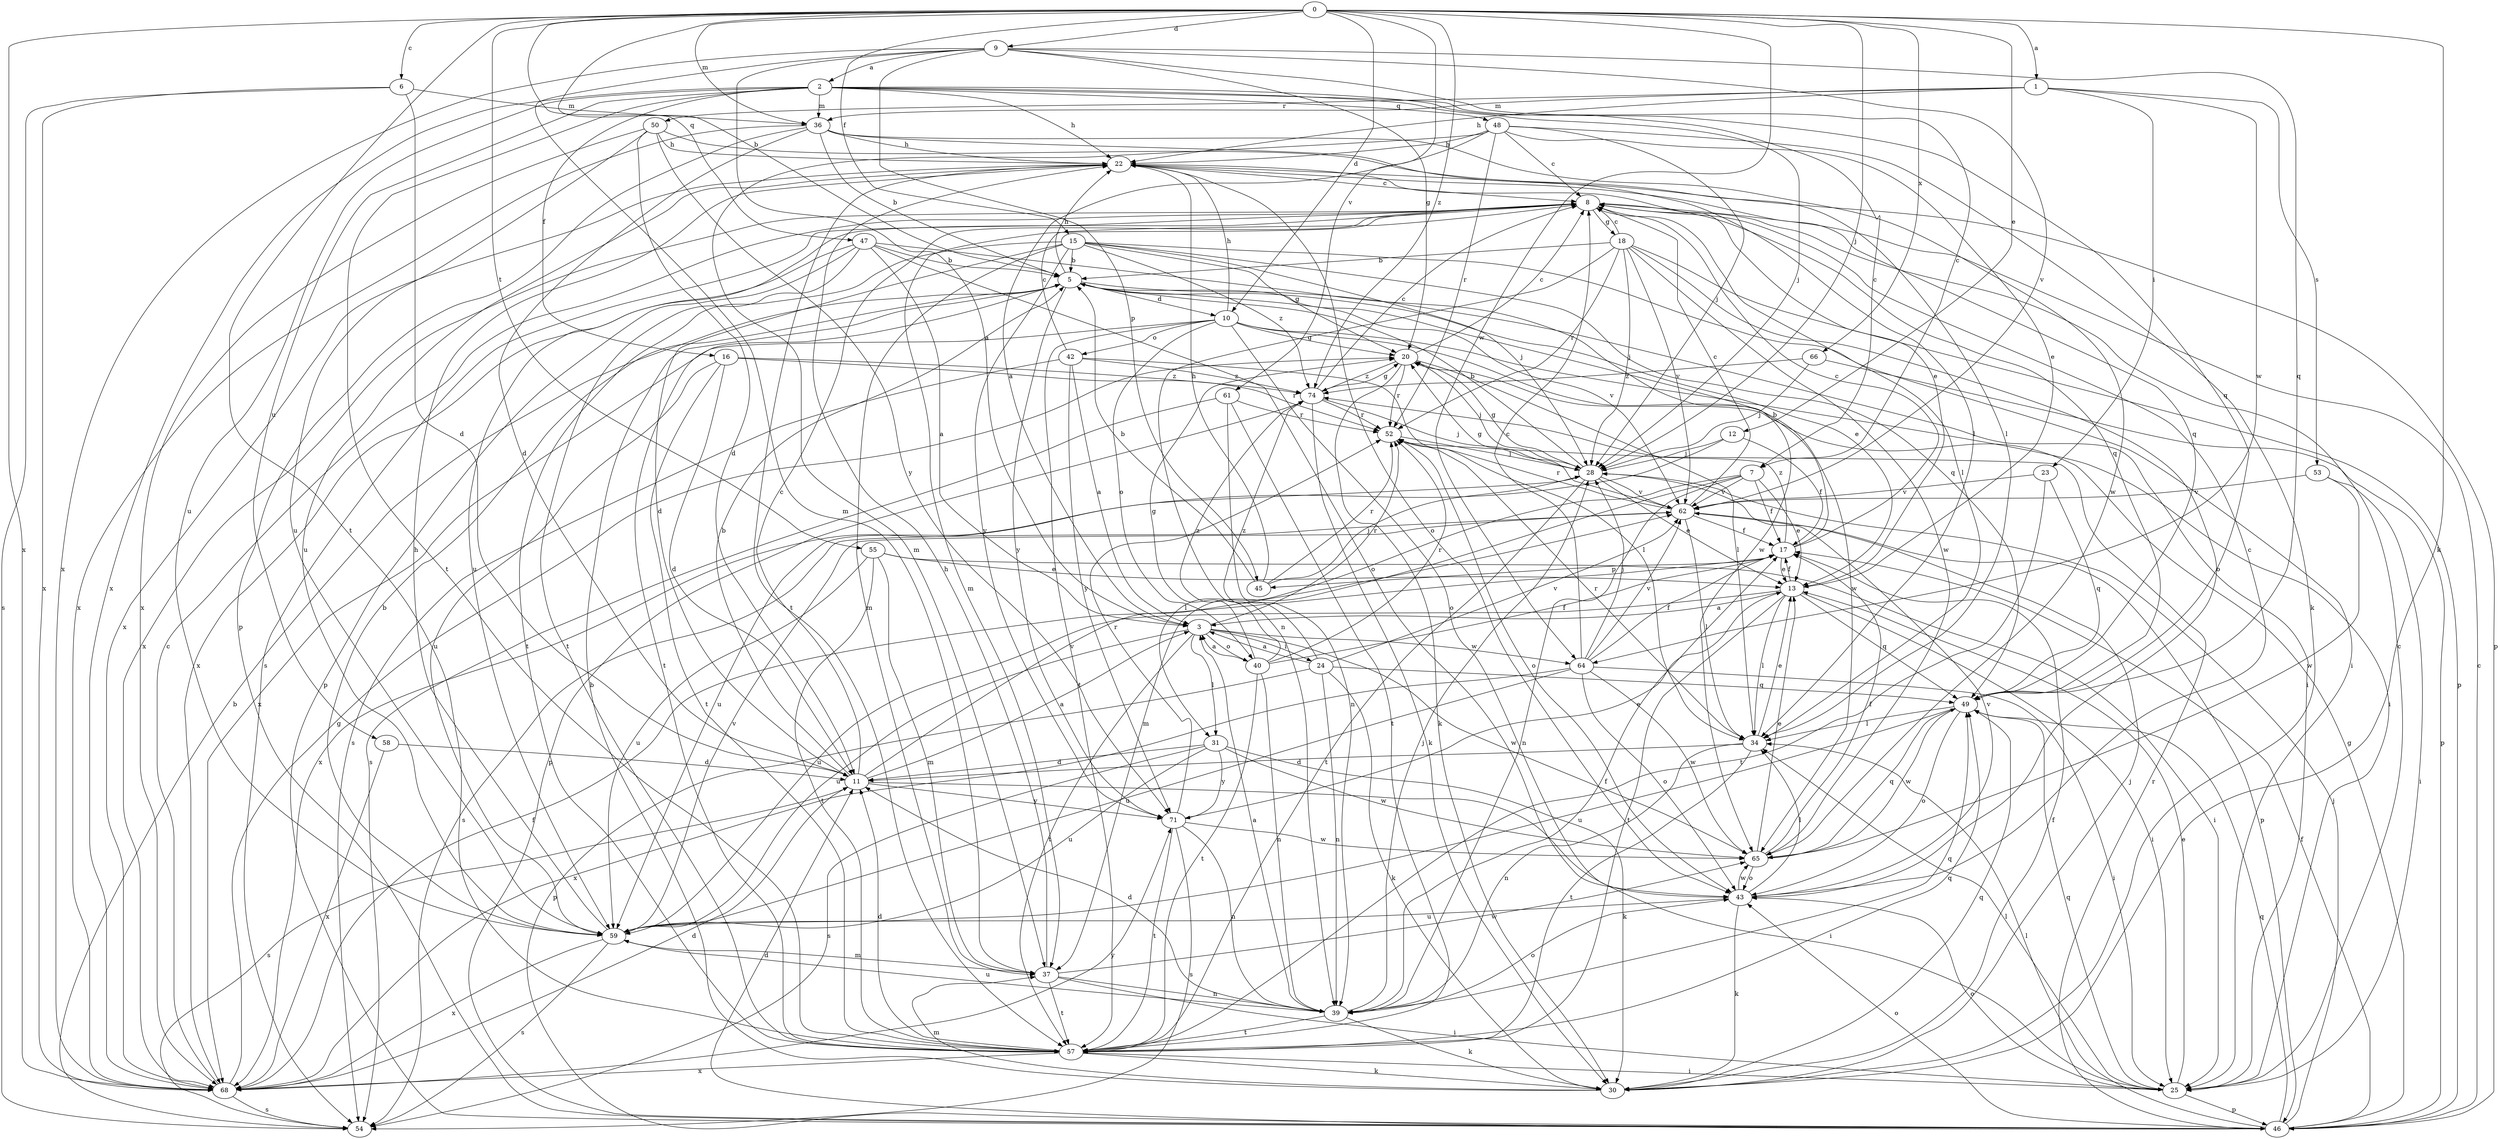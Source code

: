 strict digraph  {
0;
1;
2;
3;
5;
6;
7;
8;
9;
10;
11;
12;
13;
15;
16;
17;
18;
20;
22;
23;
24;
25;
28;
30;
31;
34;
36;
37;
39;
40;
42;
43;
45;
46;
47;
48;
49;
50;
52;
53;
54;
55;
57;
58;
59;
61;
62;
64;
65;
66;
68;
71;
74;
0 -> 1  [label=a];
0 -> 5  [label=b];
0 -> 6  [label=c];
0 -> 9  [label=d];
0 -> 10  [label=d];
0 -> 12  [label=e];
0 -> 15  [label=f];
0 -> 28  [label=j];
0 -> 30  [label=k];
0 -> 36  [label=m];
0 -> 47  [label=q];
0 -> 55  [label=t];
0 -> 57  [label=t];
0 -> 61  [label=v];
0 -> 64  [label=w];
0 -> 66  [label=x];
0 -> 68  [label=x];
0 -> 74  [label=z];
1 -> 22  [label=h];
1 -> 23  [label=i];
1 -> 36  [label=m];
1 -> 50  [label=r];
1 -> 53  [label=s];
1 -> 64  [label=w];
2 -> 7  [label=c];
2 -> 16  [label=f];
2 -> 22  [label=h];
2 -> 28  [label=j];
2 -> 36  [label=m];
2 -> 48  [label=q];
2 -> 49  [label=q];
2 -> 57  [label=t];
2 -> 58  [label=u];
2 -> 59  [label=u];
2 -> 68  [label=x];
3 -> 24  [label=i];
3 -> 31  [label=l];
3 -> 40  [label=o];
3 -> 52  [label=r];
3 -> 57  [label=t];
3 -> 59  [label=u];
3 -> 64  [label=w];
3 -> 65  [label=w];
5 -> 10  [label=d];
5 -> 13  [label=e];
5 -> 22  [label=h];
5 -> 25  [label=i];
5 -> 57  [label=t];
5 -> 62  [label=v];
5 -> 71  [label=y];
6 -> 11  [label=d];
6 -> 36  [label=m];
6 -> 54  [label=s];
6 -> 68  [label=x];
7 -> 13  [label=e];
7 -> 17  [label=f];
7 -> 31  [label=l];
7 -> 37  [label=m];
7 -> 39  [label=n];
7 -> 62  [label=v];
8 -> 18  [label=g];
8 -> 34  [label=l];
8 -> 37  [label=m];
8 -> 49  [label=q];
8 -> 54  [label=s];
8 -> 59  [label=u];
8 -> 68  [label=x];
9 -> 2  [label=a];
9 -> 3  [label=a];
9 -> 7  [label=c];
9 -> 20  [label=g];
9 -> 37  [label=m];
9 -> 45  [label=p];
9 -> 49  [label=q];
9 -> 62  [label=v];
9 -> 68  [label=x];
10 -> 20  [label=g];
10 -> 22  [label=h];
10 -> 25  [label=i];
10 -> 40  [label=o];
10 -> 42  [label=o];
10 -> 43  [label=o];
10 -> 57  [label=t];
10 -> 65  [label=w];
10 -> 68  [label=x];
11 -> 3  [label=a];
11 -> 5  [label=b];
11 -> 8  [label=c];
11 -> 25  [label=i];
11 -> 54  [label=s];
11 -> 62  [label=v];
11 -> 71  [label=y];
12 -> 17  [label=f];
12 -> 28  [label=j];
12 -> 68  [label=x];
13 -> 3  [label=a];
13 -> 17  [label=f];
13 -> 25  [label=i];
13 -> 34  [label=l];
13 -> 49  [label=q];
13 -> 57  [label=t];
13 -> 59  [label=u];
15 -> 5  [label=b];
15 -> 11  [label=d];
15 -> 20  [label=g];
15 -> 25  [label=i];
15 -> 28  [label=j];
15 -> 37  [label=m];
15 -> 49  [label=q];
15 -> 57  [label=t];
15 -> 71  [label=y];
15 -> 74  [label=z];
16 -> 11  [label=d];
16 -> 52  [label=r];
16 -> 57  [label=t];
16 -> 59  [label=u];
16 -> 74  [label=z];
17 -> 5  [label=b];
17 -> 8  [label=c];
17 -> 13  [label=e];
17 -> 45  [label=p];
17 -> 74  [label=z];
18 -> 5  [label=b];
18 -> 8  [label=c];
18 -> 28  [label=j];
18 -> 39  [label=n];
18 -> 43  [label=o];
18 -> 46  [label=p];
18 -> 52  [label=r];
18 -> 62  [label=v];
18 -> 65  [label=w];
20 -> 8  [label=c];
20 -> 28  [label=j];
20 -> 30  [label=k];
20 -> 34  [label=l];
20 -> 52  [label=r];
20 -> 74  [label=z];
22 -> 8  [label=c];
22 -> 13  [label=e];
22 -> 43  [label=o];
22 -> 46  [label=p];
22 -> 49  [label=q];
22 -> 57  [label=t];
22 -> 59  [label=u];
22 -> 68  [label=x];
23 -> 49  [label=q];
23 -> 57  [label=t];
23 -> 62  [label=v];
24 -> 3  [label=a];
24 -> 30  [label=k];
24 -> 39  [label=n];
24 -> 46  [label=p];
24 -> 49  [label=q];
24 -> 62  [label=v];
24 -> 74  [label=z];
25 -> 8  [label=c];
25 -> 13  [label=e];
25 -> 34  [label=l];
25 -> 43  [label=o];
25 -> 46  [label=p];
25 -> 49  [label=q];
28 -> 5  [label=b];
28 -> 13  [label=e];
28 -> 20  [label=g];
28 -> 57  [label=t];
28 -> 59  [label=u];
28 -> 62  [label=v];
30 -> 5  [label=b];
30 -> 17  [label=f];
30 -> 28  [label=j];
30 -> 37  [label=m];
30 -> 49  [label=q];
31 -> 11  [label=d];
31 -> 30  [label=k];
31 -> 54  [label=s];
31 -> 59  [label=u];
31 -> 65  [label=w];
31 -> 71  [label=y];
34 -> 11  [label=d];
34 -> 13  [label=e];
34 -> 39  [label=n];
34 -> 52  [label=r];
34 -> 57  [label=t];
36 -> 5  [label=b];
36 -> 11  [label=d];
36 -> 22  [label=h];
36 -> 34  [label=l];
36 -> 46  [label=p];
36 -> 65  [label=w];
36 -> 68  [label=x];
37 -> 22  [label=h];
37 -> 25  [label=i];
37 -> 39  [label=n];
37 -> 57  [label=t];
37 -> 65  [label=w];
39 -> 3  [label=a];
39 -> 11  [label=d];
39 -> 17  [label=f];
39 -> 28  [label=j];
39 -> 30  [label=k];
39 -> 43  [label=o];
39 -> 49  [label=q];
39 -> 57  [label=t];
39 -> 59  [label=u];
40 -> 3  [label=a];
40 -> 17  [label=f];
40 -> 20  [label=g];
40 -> 39  [label=n];
40 -> 52  [label=r];
40 -> 57  [label=t];
40 -> 74  [label=z];
42 -> 3  [label=a];
42 -> 8  [label=c];
42 -> 34  [label=l];
42 -> 54  [label=s];
42 -> 71  [label=y];
42 -> 74  [label=z];
43 -> 8  [label=c];
43 -> 30  [label=k];
43 -> 34  [label=l];
43 -> 59  [label=u];
43 -> 62  [label=v];
43 -> 65  [label=w];
45 -> 5  [label=b];
45 -> 22  [label=h];
45 -> 28  [label=j];
45 -> 52  [label=r];
46 -> 8  [label=c];
46 -> 11  [label=d];
46 -> 17  [label=f];
46 -> 20  [label=g];
46 -> 28  [label=j];
46 -> 34  [label=l];
46 -> 43  [label=o];
46 -> 49  [label=q];
46 -> 52  [label=r];
47 -> 3  [label=a];
47 -> 5  [label=b];
47 -> 43  [label=o];
47 -> 46  [label=p];
47 -> 57  [label=t];
47 -> 65  [label=w];
47 -> 68  [label=x];
48 -> 3  [label=a];
48 -> 8  [label=c];
48 -> 13  [label=e];
48 -> 22  [label=h];
48 -> 28  [label=j];
48 -> 30  [label=k];
48 -> 37  [label=m];
48 -> 52  [label=r];
49 -> 34  [label=l];
49 -> 43  [label=o];
49 -> 59  [label=u];
49 -> 65  [label=w];
50 -> 11  [label=d];
50 -> 22  [label=h];
50 -> 34  [label=l];
50 -> 59  [label=u];
50 -> 68  [label=x];
50 -> 71  [label=y];
52 -> 28  [label=j];
52 -> 43  [label=o];
53 -> 25  [label=i];
53 -> 62  [label=v];
53 -> 65  [label=w];
54 -> 5  [label=b];
55 -> 13  [label=e];
55 -> 25  [label=i];
55 -> 37  [label=m];
55 -> 57  [label=t];
55 -> 59  [label=u];
57 -> 11  [label=d];
57 -> 25  [label=i];
57 -> 30  [label=k];
57 -> 49  [label=q];
57 -> 68  [label=x];
58 -> 11  [label=d];
58 -> 68  [label=x];
59 -> 5  [label=b];
59 -> 22  [label=h];
59 -> 37  [label=m];
59 -> 54  [label=s];
59 -> 62  [label=v];
59 -> 68  [label=x];
61 -> 39  [label=n];
61 -> 52  [label=r];
61 -> 54  [label=s];
61 -> 57  [label=t];
62 -> 8  [label=c];
62 -> 17  [label=f];
62 -> 20  [label=g];
62 -> 34  [label=l];
62 -> 46  [label=p];
62 -> 52  [label=r];
62 -> 54  [label=s];
64 -> 8  [label=c];
64 -> 17  [label=f];
64 -> 25  [label=i];
64 -> 28  [label=j];
64 -> 43  [label=o];
64 -> 59  [label=u];
64 -> 62  [label=v];
64 -> 65  [label=w];
64 -> 68  [label=x];
65 -> 13  [label=e];
65 -> 17  [label=f];
65 -> 43  [label=o];
65 -> 49  [label=q];
66 -> 28  [label=j];
66 -> 46  [label=p];
66 -> 74  [label=z];
68 -> 8  [label=c];
68 -> 11  [label=d];
68 -> 17  [label=f];
68 -> 20  [label=g];
68 -> 54  [label=s];
68 -> 71  [label=y];
71 -> 13  [label=e];
71 -> 39  [label=n];
71 -> 52  [label=r];
71 -> 54  [label=s];
71 -> 57  [label=t];
71 -> 65  [label=w];
74 -> 8  [label=c];
74 -> 20  [label=g];
74 -> 28  [label=j];
74 -> 30  [label=k];
74 -> 46  [label=p];
74 -> 52  [label=r];
}
